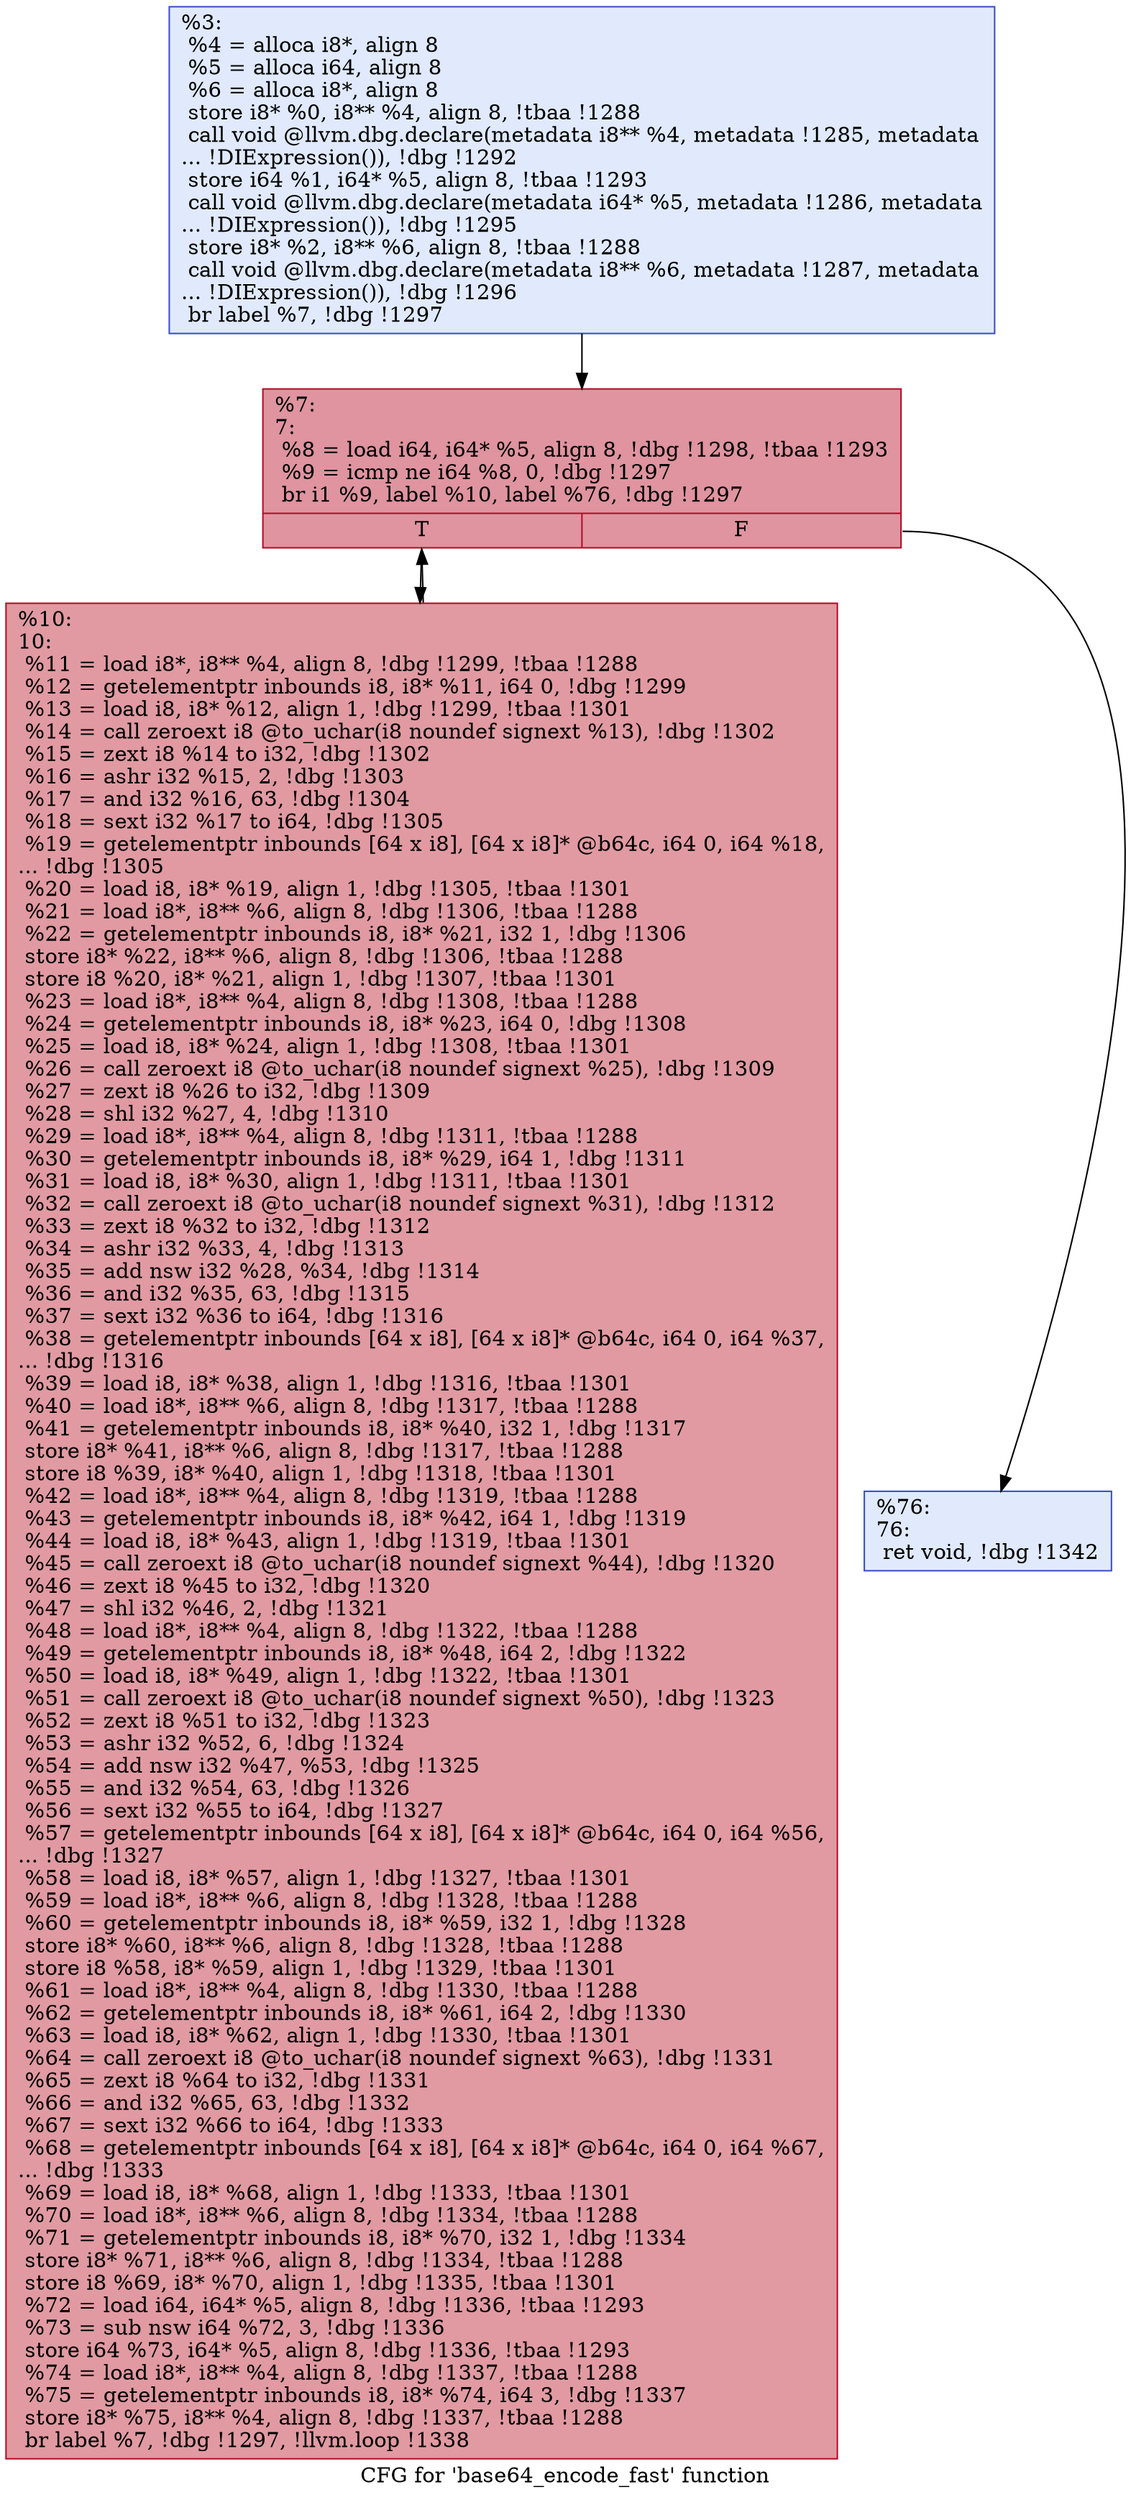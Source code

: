 digraph "CFG for 'base64_encode_fast' function" {
	label="CFG for 'base64_encode_fast' function";

	Node0x2001730 [shape=record,color="#3d50c3ff", style=filled, fillcolor="#b9d0f970",label="{%3:\l  %4 = alloca i8*, align 8\l  %5 = alloca i64, align 8\l  %6 = alloca i8*, align 8\l  store i8* %0, i8** %4, align 8, !tbaa !1288\l  call void @llvm.dbg.declare(metadata i8** %4, metadata !1285, metadata\l... !DIExpression()), !dbg !1292\l  store i64 %1, i64* %5, align 8, !tbaa !1293\l  call void @llvm.dbg.declare(metadata i64* %5, metadata !1286, metadata\l... !DIExpression()), !dbg !1295\l  store i8* %2, i8** %6, align 8, !tbaa !1288\l  call void @llvm.dbg.declare(metadata i8** %6, metadata !1287, metadata\l... !DIExpression()), !dbg !1296\l  br label %7, !dbg !1297\l}"];
	Node0x2001730 -> Node0x20017b0;
	Node0x20017b0 [shape=record,color="#b70d28ff", style=filled, fillcolor="#b70d2870",label="{%7:\l7:                                                \l  %8 = load i64, i64* %5, align 8, !dbg !1298, !tbaa !1293\l  %9 = icmp ne i64 %8, 0, !dbg !1297\l  br i1 %9, label %10, label %76, !dbg !1297\l|{<s0>T|<s1>F}}"];
	Node0x20017b0:s0 -> Node0x2001800;
	Node0x20017b0:s1 -> Node0x2001850;
	Node0x2001800 [shape=record,color="#b70d28ff", style=filled, fillcolor="#bb1b2c70",label="{%10:\l10:                                               \l  %11 = load i8*, i8** %4, align 8, !dbg !1299, !tbaa !1288\l  %12 = getelementptr inbounds i8, i8* %11, i64 0, !dbg !1299\l  %13 = load i8, i8* %12, align 1, !dbg !1299, !tbaa !1301\l  %14 = call zeroext i8 @to_uchar(i8 noundef signext %13), !dbg !1302\l  %15 = zext i8 %14 to i32, !dbg !1302\l  %16 = ashr i32 %15, 2, !dbg !1303\l  %17 = and i32 %16, 63, !dbg !1304\l  %18 = sext i32 %17 to i64, !dbg !1305\l  %19 = getelementptr inbounds [64 x i8], [64 x i8]* @b64c, i64 0, i64 %18,\l... !dbg !1305\l  %20 = load i8, i8* %19, align 1, !dbg !1305, !tbaa !1301\l  %21 = load i8*, i8** %6, align 8, !dbg !1306, !tbaa !1288\l  %22 = getelementptr inbounds i8, i8* %21, i32 1, !dbg !1306\l  store i8* %22, i8** %6, align 8, !dbg !1306, !tbaa !1288\l  store i8 %20, i8* %21, align 1, !dbg !1307, !tbaa !1301\l  %23 = load i8*, i8** %4, align 8, !dbg !1308, !tbaa !1288\l  %24 = getelementptr inbounds i8, i8* %23, i64 0, !dbg !1308\l  %25 = load i8, i8* %24, align 1, !dbg !1308, !tbaa !1301\l  %26 = call zeroext i8 @to_uchar(i8 noundef signext %25), !dbg !1309\l  %27 = zext i8 %26 to i32, !dbg !1309\l  %28 = shl i32 %27, 4, !dbg !1310\l  %29 = load i8*, i8** %4, align 8, !dbg !1311, !tbaa !1288\l  %30 = getelementptr inbounds i8, i8* %29, i64 1, !dbg !1311\l  %31 = load i8, i8* %30, align 1, !dbg !1311, !tbaa !1301\l  %32 = call zeroext i8 @to_uchar(i8 noundef signext %31), !dbg !1312\l  %33 = zext i8 %32 to i32, !dbg !1312\l  %34 = ashr i32 %33, 4, !dbg !1313\l  %35 = add nsw i32 %28, %34, !dbg !1314\l  %36 = and i32 %35, 63, !dbg !1315\l  %37 = sext i32 %36 to i64, !dbg !1316\l  %38 = getelementptr inbounds [64 x i8], [64 x i8]* @b64c, i64 0, i64 %37,\l... !dbg !1316\l  %39 = load i8, i8* %38, align 1, !dbg !1316, !tbaa !1301\l  %40 = load i8*, i8** %6, align 8, !dbg !1317, !tbaa !1288\l  %41 = getelementptr inbounds i8, i8* %40, i32 1, !dbg !1317\l  store i8* %41, i8** %6, align 8, !dbg !1317, !tbaa !1288\l  store i8 %39, i8* %40, align 1, !dbg !1318, !tbaa !1301\l  %42 = load i8*, i8** %4, align 8, !dbg !1319, !tbaa !1288\l  %43 = getelementptr inbounds i8, i8* %42, i64 1, !dbg !1319\l  %44 = load i8, i8* %43, align 1, !dbg !1319, !tbaa !1301\l  %45 = call zeroext i8 @to_uchar(i8 noundef signext %44), !dbg !1320\l  %46 = zext i8 %45 to i32, !dbg !1320\l  %47 = shl i32 %46, 2, !dbg !1321\l  %48 = load i8*, i8** %4, align 8, !dbg !1322, !tbaa !1288\l  %49 = getelementptr inbounds i8, i8* %48, i64 2, !dbg !1322\l  %50 = load i8, i8* %49, align 1, !dbg !1322, !tbaa !1301\l  %51 = call zeroext i8 @to_uchar(i8 noundef signext %50), !dbg !1323\l  %52 = zext i8 %51 to i32, !dbg !1323\l  %53 = ashr i32 %52, 6, !dbg !1324\l  %54 = add nsw i32 %47, %53, !dbg !1325\l  %55 = and i32 %54, 63, !dbg !1326\l  %56 = sext i32 %55 to i64, !dbg !1327\l  %57 = getelementptr inbounds [64 x i8], [64 x i8]* @b64c, i64 0, i64 %56,\l... !dbg !1327\l  %58 = load i8, i8* %57, align 1, !dbg !1327, !tbaa !1301\l  %59 = load i8*, i8** %6, align 8, !dbg !1328, !tbaa !1288\l  %60 = getelementptr inbounds i8, i8* %59, i32 1, !dbg !1328\l  store i8* %60, i8** %6, align 8, !dbg !1328, !tbaa !1288\l  store i8 %58, i8* %59, align 1, !dbg !1329, !tbaa !1301\l  %61 = load i8*, i8** %4, align 8, !dbg !1330, !tbaa !1288\l  %62 = getelementptr inbounds i8, i8* %61, i64 2, !dbg !1330\l  %63 = load i8, i8* %62, align 1, !dbg !1330, !tbaa !1301\l  %64 = call zeroext i8 @to_uchar(i8 noundef signext %63), !dbg !1331\l  %65 = zext i8 %64 to i32, !dbg !1331\l  %66 = and i32 %65, 63, !dbg !1332\l  %67 = sext i32 %66 to i64, !dbg !1333\l  %68 = getelementptr inbounds [64 x i8], [64 x i8]* @b64c, i64 0, i64 %67,\l... !dbg !1333\l  %69 = load i8, i8* %68, align 1, !dbg !1333, !tbaa !1301\l  %70 = load i8*, i8** %6, align 8, !dbg !1334, !tbaa !1288\l  %71 = getelementptr inbounds i8, i8* %70, i32 1, !dbg !1334\l  store i8* %71, i8** %6, align 8, !dbg !1334, !tbaa !1288\l  store i8 %69, i8* %70, align 1, !dbg !1335, !tbaa !1301\l  %72 = load i64, i64* %5, align 8, !dbg !1336, !tbaa !1293\l  %73 = sub nsw i64 %72, 3, !dbg !1336\l  store i64 %73, i64* %5, align 8, !dbg !1336, !tbaa !1293\l  %74 = load i8*, i8** %4, align 8, !dbg !1337, !tbaa !1288\l  %75 = getelementptr inbounds i8, i8* %74, i64 3, !dbg !1337\l  store i8* %75, i8** %4, align 8, !dbg !1337, !tbaa !1288\l  br label %7, !dbg !1297, !llvm.loop !1338\l}"];
	Node0x2001800 -> Node0x20017b0;
	Node0x2001850 [shape=record,color="#3d50c3ff", style=filled, fillcolor="#b9d0f970",label="{%76:\l76:                                               \l  ret void, !dbg !1342\l}"];
}

